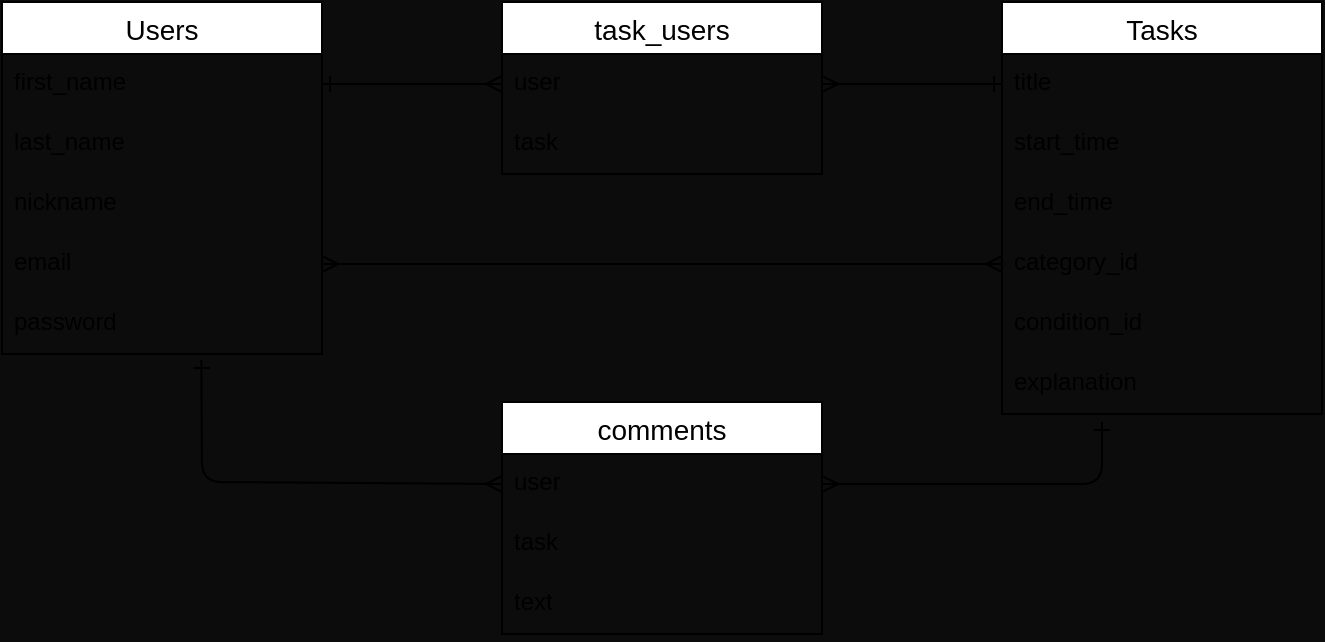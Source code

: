 <mxfile>
    <diagram id="HqpcwoyMUvx7CAjXHo8F" name="ページ1">
        <mxGraphModel dx="839" dy="790" grid="0" gridSize="10" guides="1" tooltips="1" connect="1" arrows="0" fold="1" page="0" pageScale="1" pageWidth="827" pageHeight="1169" background="#0d0c0c" math="0" shadow="0">
            <root>
                <mxCell id="0"/>
                <mxCell id="1" parent="0"/>
                <mxCell id="ejUtVkIc4eq8W4QEHBbV-1" value="Users" style="swimlane;fontStyle=0;childLayout=stackLayout;horizontal=1;startSize=26;horizontalStack=0;resizeParent=1;resizeParentMax=0;resizeLast=0;collapsible=1;marginBottom=0;align=center;fontSize=14;" vertex="1" parent="1">
                    <mxGeometry x="50" y="230" width="160" height="176" as="geometry">
                        <mxRectangle x="170" y="230" width="70" height="30" as="alternateBounds"/>
                    </mxGeometry>
                </mxCell>
                <mxCell id="ejUtVkIc4eq8W4QEHBbV-3" value="first_name" style="text;strokeColor=none;fillColor=none;spacingLeft=4;spacingRight=4;overflow=hidden;rotatable=0;points=[[0,0.5],[1,0.5]];portConstraint=eastwest;fontSize=12;" vertex="1" parent="ejUtVkIc4eq8W4QEHBbV-1">
                    <mxGeometry y="26" width="160" height="30" as="geometry"/>
                </mxCell>
                <mxCell id="ejUtVkIc4eq8W4QEHBbV-20" value="last_name" style="text;strokeColor=none;fillColor=none;spacingLeft=4;spacingRight=4;overflow=hidden;rotatable=0;points=[[0,0.5],[1,0.5]];portConstraint=eastwest;fontSize=12;" vertex="1" parent="ejUtVkIc4eq8W4QEHBbV-1">
                    <mxGeometry y="56" width="160" height="30" as="geometry"/>
                </mxCell>
                <mxCell id="ejUtVkIc4eq8W4QEHBbV-21" value="nickname" style="text;strokeColor=none;fillColor=none;spacingLeft=4;spacingRight=4;overflow=hidden;rotatable=0;points=[[0,0.5],[1,0.5]];portConstraint=eastwest;fontSize=12;" vertex="1" parent="ejUtVkIc4eq8W4QEHBbV-1">
                    <mxGeometry y="86" width="160" height="30" as="geometry"/>
                </mxCell>
                <mxCell id="ejUtVkIc4eq8W4QEHBbV-4" value="email" style="text;strokeColor=none;fillColor=none;spacingLeft=4;spacingRight=4;overflow=hidden;rotatable=0;points=[[0,0.5],[1,0.5]];portConstraint=eastwest;fontSize=12;" vertex="1" parent="ejUtVkIc4eq8W4QEHBbV-1">
                    <mxGeometry y="116" width="160" height="30" as="geometry"/>
                </mxCell>
                <mxCell id="ejUtVkIc4eq8W4QEHBbV-17" value="password" style="text;strokeColor=none;fillColor=none;spacingLeft=4;spacingRight=4;overflow=hidden;rotatable=0;points=[[0,0.5],[1,0.5]];portConstraint=eastwest;fontSize=12;" vertex="1" parent="ejUtVkIc4eq8W4QEHBbV-1">
                    <mxGeometry y="146" width="160" height="30" as="geometry"/>
                </mxCell>
                <mxCell id="ejUtVkIc4eq8W4QEHBbV-22" value="Tasks" style="swimlane;fontStyle=0;childLayout=stackLayout;horizontal=1;startSize=26;horizontalStack=0;resizeParent=1;resizeParentMax=0;resizeLast=0;collapsible=1;marginBottom=0;align=center;fontSize=14;" vertex="1" parent="1">
                    <mxGeometry x="550" y="230" width="160" height="206" as="geometry">
                        <mxRectangle x="170" y="230" width="70" height="30" as="alternateBounds"/>
                    </mxGeometry>
                </mxCell>
                <mxCell id="ejUtVkIc4eq8W4QEHBbV-23" value="title" style="text;strokeColor=none;fillColor=none;spacingLeft=4;spacingRight=4;overflow=hidden;rotatable=0;points=[[0,0.5],[1,0.5]];portConstraint=eastwest;fontSize=12;" vertex="1" parent="ejUtVkIc4eq8W4QEHBbV-22">
                    <mxGeometry y="26" width="160" height="30" as="geometry"/>
                </mxCell>
                <mxCell id="ejUtVkIc4eq8W4QEHBbV-24" value="start_time" style="text;strokeColor=none;fillColor=none;spacingLeft=4;spacingRight=4;overflow=hidden;rotatable=0;points=[[0,0.5],[1,0.5]];portConstraint=eastwest;fontSize=12;" vertex="1" parent="ejUtVkIc4eq8W4QEHBbV-22">
                    <mxGeometry y="56" width="160" height="30" as="geometry"/>
                </mxCell>
                <mxCell id="ejUtVkIc4eq8W4QEHBbV-29" value="end_time" style="text;strokeColor=none;fillColor=none;spacingLeft=4;spacingRight=4;overflow=hidden;rotatable=0;points=[[0,0.5],[1,0.5]];portConstraint=eastwest;fontSize=12;" vertex="1" parent="ejUtVkIc4eq8W4QEHBbV-22">
                    <mxGeometry y="86" width="160" height="30" as="geometry"/>
                </mxCell>
                <mxCell id="ejUtVkIc4eq8W4QEHBbV-25" value="category_id" style="text;strokeColor=none;fillColor=none;spacingLeft=4;spacingRight=4;overflow=hidden;rotatable=0;points=[[0,0.5],[1,0.5]];portConstraint=eastwest;fontSize=12;" vertex="1" parent="ejUtVkIc4eq8W4QEHBbV-22">
                    <mxGeometry y="116" width="160" height="30" as="geometry"/>
                </mxCell>
                <mxCell id="ejUtVkIc4eq8W4QEHBbV-26" value="condition_id" style="text;strokeColor=none;fillColor=none;spacingLeft=4;spacingRight=4;overflow=hidden;rotatable=0;points=[[0,0.5],[1,0.5]];portConstraint=eastwest;fontSize=12;" vertex="1" parent="ejUtVkIc4eq8W4QEHBbV-22">
                    <mxGeometry y="146" width="160" height="30" as="geometry"/>
                </mxCell>
                <mxCell id="ejUtVkIc4eq8W4QEHBbV-44" value="explanation" style="text;strokeColor=none;fillColor=none;spacingLeft=4;spacingRight=4;overflow=hidden;rotatable=0;points=[[0,0.5],[1,0.5]];portConstraint=eastwest;fontSize=12;" vertex="1" parent="ejUtVkIc4eq8W4QEHBbV-22">
                    <mxGeometry y="176" width="160" height="30" as="geometry"/>
                </mxCell>
                <mxCell id="ejUtVkIc4eq8W4QEHBbV-31" value="task_users" style="swimlane;fontStyle=0;childLayout=stackLayout;horizontal=1;startSize=26;horizontalStack=0;resizeParent=1;resizeParentMax=0;resizeLast=0;collapsible=1;marginBottom=0;align=center;fontSize=14;" vertex="1" parent="1">
                    <mxGeometry x="300" y="230" width="160" height="86" as="geometry"/>
                </mxCell>
                <mxCell id="ejUtVkIc4eq8W4QEHBbV-33" value="user" style="text;strokeColor=none;fillColor=none;spacingLeft=4;spacingRight=4;overflow=hidden;rotatable=0;points=[[0,0.5],[1,0.5]];portConstraint=eastwest;fontSize=12;" vertex="1" parent="ejUtVkIc4eq8W4QEHBbV-31">
                    <mxGeometry y="26" width="160" height="30" as="geometry"/>
                </mxCell>
                <mxCell id="ejUtVkIc4eq8W4QEHBbV-34" value="task" style="text;strokeColor=none;fillColor=none;spacingLeft=4;spacingRight=4;overflow=hidden;rotatable=0;points=[[0,0.5],[1,0.5]];portConstraint=eastwest;fontSize=12;" vertex="1" parent="ejUtVkIc4eq8W4QEHBbV-31">
                    <mxGeometry y="56" width="160" height="30" as="geometry"/>
                </mxCell>
                <mxCell id="ejUtVkIc4eq8W4QEHBbV-35" value="" style="endArrow=ERmany;html=1;rounded=0;entryX=0;entryY=0.5;entryDx=0;entryDy=0;startArrow=ERone;startFill=0;endFill=0;exitX=1;exitY=0.5;exitDx=0;exitDy=0;" edge="1" parent="1" source="ejUtVkIc4eq8W4QEHBbV-3" target="ejUtVkIc4eq8W4QEHBbV-33">
                    <mxGeometry relative="1" as="geometry">
                        <mxPoint x="334" y="285" as="sourcePoint"/>
                        <mxPoint x="394" y="285" as="targetPoint"/>
                    </mxGeometry>
                </mxCell>
                <mxCell id="ejUtVkIc4eq8W4QEHBbV-39" value="" style="endArrow=ERone;html=1;rounded=0;exitX=1;exitY=0.5;exitDx=0;exitDy=0;entryX=0;entryY=0.5;entryDx=0;entryDy=0;endFill=0;startArrow=ERmany;startFill=0;" edge="1" parent="1" source="ejUtVkIc4eq8W4QEHBbV-33" target="ejUtVkIc4eq8W4QEHBbV-23">
                    <mxGeometry relative="1" as="geometry">
                        <mxPoint x="600" y="272.5" as="sourcePoint"/>
                        <mxPoint x="700" y="272.5" as="targetPoint"/>
                    </mxGeometry>
                </mxCell>
                <mxCell id="ejUtVkIc4eq8W4QEHBbV-40" value="" style="resizable=0;html=1;align=right;verticalAlign=bottom;" connectable="0" vertex="1" parent="ejUtVkIc4eq8W4QEHBbV-39">
                    <mxGeometry x="1" relative="1" as="geometry"/>
                </mxCell>
                <mxCell id="ejUtVkIc4eq8W4QEHBbV-42" value="" style="endArrow=ERmany;html=1;rounded=0;exitX=1;exitY=0.5;exitDx=0;exitDy=0;entryX=0;entryY=0.5;entryDx=0;entryDy=0;startArrow=ERmany;startFill=0;endFill=0;" edge="1" parent="1" source="ejUtVkIc4eq8W4QEHBbV-4" target="ejUtVkIc4eq8W4QEHBbV-25">
                    <mxGeometry relative="1" as="geometry">
                        <mxPoint x="300" y="360" as="sourcePoint"/>
                        <mxPoint x="460" y="360" as="targetPoint"/>
                    </mxGeometry>
                </mxCell>
                <mxCell id="ejUtVkIc4eq8W4QEHBbV-43" value="" style="resizable=0;html=1;align=right;verticalAlign=bottom;" connectable="0" vertex="1" parent="ejUtVkIc4eq8W4QEHBbV-42">
                    <mxGeometry x="1" relative="1" as="geometry"/>
                </mxCell>
                <mxCell id="ejUtVkIc4eq8W4QEHBbV-49" value="comments" style="swimlane;fontStyle=0;childLayout=stackLayout;horizontal=1;startSize=26;horizontalStack=0;resizeParent=1;resizeParentMax=0;resizeLast=0;collapsible=1;marginBottom=0;align=center;fontSize=14;" vertex="1" parent="1">
                    <mxGeometry x="300" y="430" width="160" height="116" as="geometry"/>
                </mxCell>
                <mxCell id="ejUtVkIc4eq8W4QEHBbV-51" value="user" style="text;strokeColor=none;fillColor=none;spacingLeft=4;spacingRight=4;overflow=hidden;rotatable=0;points=[[0,0.5],[1,0.5]];portConstraint=eastwest;fontSize=12;" vertex="1" parent="ejUtVkIc4eq8W4QEHBbV-49">
                    <mxGeometry y="26" width="160" height="30" as="geometry"/>
                </mxCell>
                <mxCell id="ejUtVkIc4eq8W4QEHBbV-52" value="task" style="text;strokeColor=none;fillColor=none;spacingLeft=4;spacingRight=4;overflow=hidden;rotatable=0;points=[[0,0.5],[1,0.5]];portConstraint=eastwest;fontSize=12;" vertex="1" parent="ejUtVkIc4eq8W4QEHBbV-49">
                    <mxGeometry y="56" width="160" height="30" as="geometry"/>
                </mxCell>
                <mxCell id="ejUtVkIc4eq8W4QEHBbV-53" value="text" style="text;strokeColor=none;fillColor=none;spacingLeft=4;spacingRight=4;overflow=hidden;rotatable=0;points=[[0,0.5],[1,0.5]];portConstraint=eastwest;fontSize=12;" vertex="1" parent="ejUtVkIc4eq8W4QEHBbV-49">
                    <mxGeometry y="86" width="160" height="30" as="geometry"/>
                </mxCell>
                <mxCell id="ejUtVkIc4eq8W4QEHBbV-54" style="edgeStyle=none;html=1;exitX=0;exitY=0.5;exitDx=0;exitDy=0;entryX=0.623;entryY=1.1;entryDx=0;entryDy=0;entryPerimeter=0;startArrow=ERmany;startFill=0;endArrow=ERone;endFill=0;" edge="1" parent="1" source="ejUtVkIc4eq8W4QEHBbV-51" target="ejUtVkIc4eq8W4QEHBbV-17">
                    <mxGeometry relative="1" as="geometry">
                        <Array as="points">
                            <mxPoint x="150" y="470"/>
                        </Array>
                    </mxGeometry>
                </mxCell>
                <mxCell id="ejUtVkIc4eq8W4QEHBbV-55" style="edgeStyle=none;html=1;exitX=1;exitY=0.5;exitDx=0;exitDy=0;startArrow=ERmany;startFill=0;endArrow=ERone;endFill=0;" edge="1" parent="1" source="ejUtVkIc4eq8W4QEHBbV-51">
                    <mxGeometry relative="1" as="geometry">
                        <mxPoint x="600" y="440" as="targetPoint"/>
                        <Array as="points">
                            <mxPoint x="600" y="471"/>
                        </Array>
                    </mxGeometry>
                </mxCell>
            </root>
        </mxGraphModel>
    </diagram>
</mxfile>